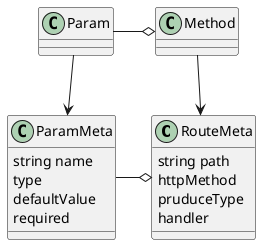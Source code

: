 @startuml


class RouteMeta{
    string path
    httpMethod
    pruduceType
    handler
}

class ParamMeta{
    string name
    type
    defaultValue
    required
}

RouteMeta o-left- ParamMeta
Method --> RouteMeta
Method o-left-Param
Param --> ParamMeta







@enduml